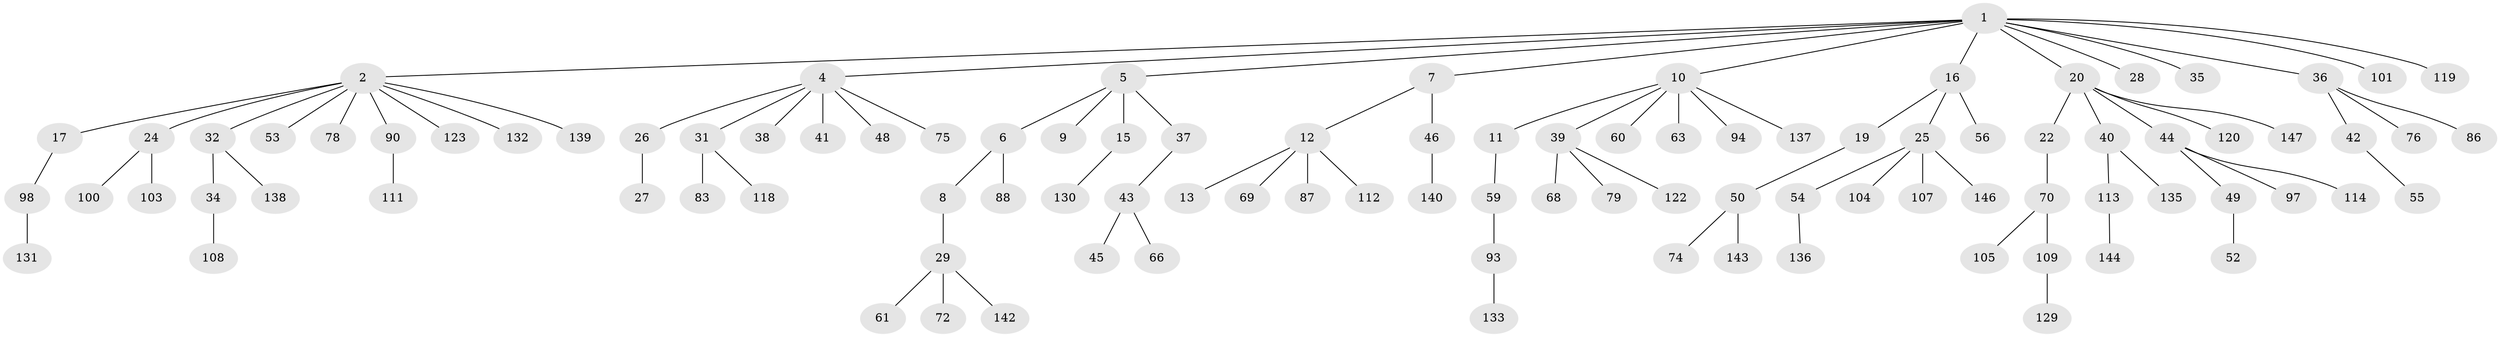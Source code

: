 // Generated by graph-tools (version 1.1) at 2025/24/03/03/25 07:24:08]
// undirected, 103 vertices, 102 edges
graph export_dot {
graph [start="1"]
  node [color=gray90,style=filled];
  1 [super="+3"];
  2 [super="+14"];
  4 [super="+30"];
  5 [super="+18"];
  6 [super="+51"];
  7 [super="+145"];
  8;
  9 [super="+148"];
  10 [super="+21"];
  11 [super="+125"];
  12 [super="+82"];
  13 [super="+67"];
  15;
  16 [super="+58"];
  17 [super="+96"];
  19 [super="+84"];
  20 [super="+23"];
  22 [super="+91"];
  24 [super="+73"];
  25 [super="+92"];
  26;
  27;
  28;
  29 [super="+65"];
  31 [super="+33"];
  32 [super="+102"];
  34;
  35;
  36 [super="+57"];
  37;
  38;
  39 [super="+85"];
  40 [super="+126"];
  41;
  42;
  43 [super="+47"];
  44 [super="+64"];
  45;
  46 [super="+62"];
  48;
  49;
  50 [super="+71"];
  52 [super="+80"];
  53 [super="+99"];
  54;
  55 [super="+110"];
  56;
  59;
  60 [super="+89"];
  61 [super="+141"];
  63;
  66 [super="+134"];
  68 [super="+81"];
  69 [super="+77"];
  70 [super="+95"];
  72;
  74;
  75;
  76;
  78 [super="+117"];
  79;
  83;
  86 [super="+115"];
  87;
  88;
  90 [super="+121"];
  93 [super="+106"];
  94;
  97;
  98;
  100;
  101;
  103;
  104;
  105;
  107;
  108 [super="+124"];
  109 [super="+127"];
  111;
  112;
  113 [super="+116"];
  114;
  118;
  119 [super="+128"];
  120;
  122;
  123;
  129;
  130;
  131;
  132;
  133;
  135;
  136;
  137;
  138;
  139;
  140;
  142;
  143;
  144;
  146;
  147;
  1 -- 2;
  1 -- 5;
  1 -- 16;
  1 -- 35;
  1 -- 101;
  1 -- 4;
  1 -- 36;
  1 -- 7;
  1 -- 10;
  1 -- 20;
  1 -- 119;
  1 -- 28;
  2 -- 32;
  2 -- 53;
  2 -- 78;
  2 -- 123;
  2 -- 139;
  2 -- 17;
  2 -- 132;
  2 -- 24;
  2 -- 90;
  4 -- 26;
  4 -- 38;
  4 -- 48;
  4 -- 41;
  4 -- 75;
  4 -- 31;
  5 -- 6;
  5 -- 9;
  5 -- 15;
  5 -- 37;
  6 -- 8;
  6 -- 88;
  7 -- 12;
  7 -- 46;
  8 -- 29;
  10 -- 11;
  10 -- 60;
  10 -- 39;
  10 -- 137;
  10 -- 94;
  10 -- 63;
  11 -- 59;
  12 -- 13;
  12 -- 69;
  12 -- 112;
  12 -- 87;
  15 -- 130;
  16 -- 19;
  16 -- 25;
  16 -- 56;
  17 -- 98;
  19 -- 50;
  20 -- 22;
  20 -- 40;
  20 -- 120;
  20 -- 147;
  20 -- 44;
  22 -- 70;
  24 -- 100;
  24 -- 103;
  25 -- 54;
  25 -- 104;
  25 -- 107;
  25 -- 146;
  26 -- 27;
  29 -- 61;
  29 -- 72;
  29 -- 142;
  31 -- 83;
  31 -- 118;
  32 -- 34;
  32 -- 138;
  34 -- 108;
  36 -- 42;
  36 -- 86;
  36 -- 76;
  37 -- 43;
  39 -- 68;
  39 -- 79;
  39 -- 122;
  40 -- 113;
  40 -- 135;
  42 -- 55;
  43 -- 45;
  43 -- 66;
  44 -- 49;
  44 -- 97;
  44 -- 114;
  46 -- 140;
  49 -- 52;
  50 -- 74;
  50 -- 143;
  54 -- 136;
  59 -- 93;
  70 -- 109;
  70 -- 105;
  90 -- 111;
  93 -- 133;
  98 -- 131;
  109 -- 129;
  113 -- 144;
}
